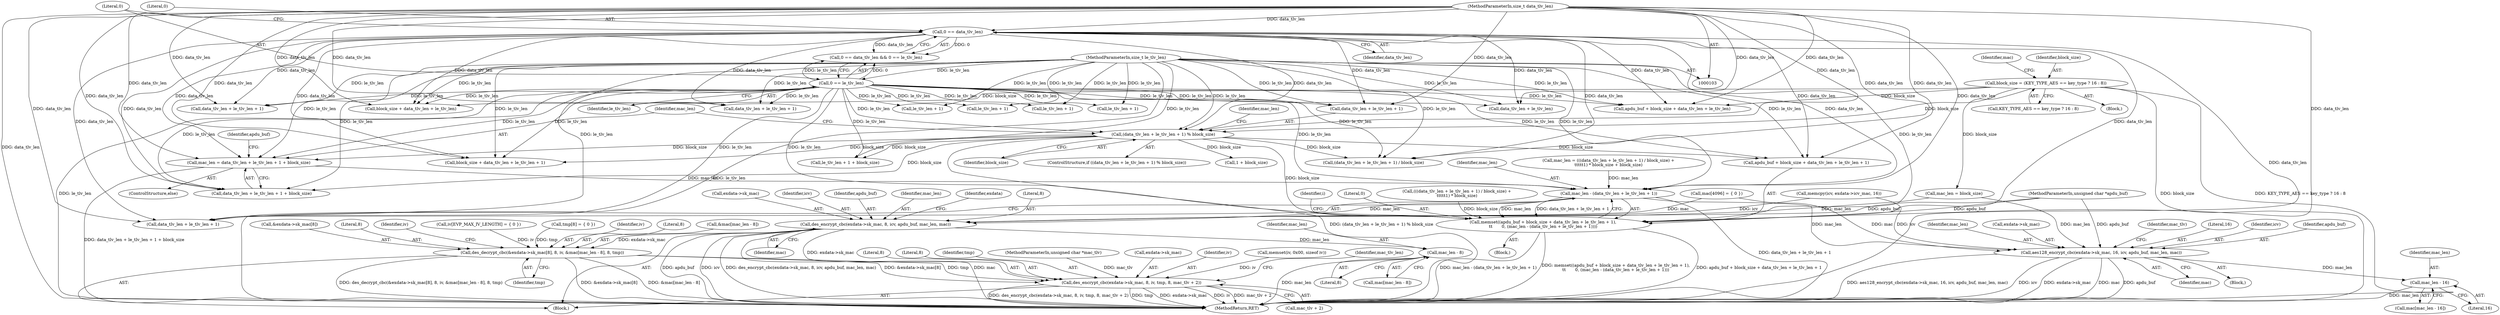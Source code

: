 digraph "0_OpenSC_8fe377e93b4b56060e5bbfb6f3142ceaeca744fa_6@integer" {
"1000203" [label="(Call,mac_len = data_tlv_len + le_tlv_len + 1 + block_size)"];
"1000106" [label="(MethodParameterIn,size_t data_tlv_len)"];
"1000157" [label="(Call,0 == data_tlv_len)"];
"1000107" [label="(MethodParameterIn,size_t le_tlv_len)"];
"1000160" [label="(Call,0 == le_tlv_len)"];
"1000180" [label="(Call,(data_tlv_len + le_tlv_len + 1) % block_size)"];
"1000113" [label="(Call,block_size = (KEY_TYPE_AES == key_type ? 16 : 8))"];
"1000223" [label="(Call,mac_len - (data_tlv_len + le_tlv_len + 1))"];
"1000212" [label="(Call,memset((apdu_buf + block_size + data_tlv_len + le_tlv_len + 1),\n\t\t       0, (mac_len - (data_tlv_len + le_tlv_len + 1))))"];
"1000278" [label="(Call,aes128_encrypt_cbc(exdata->sk_mac, 16, icv, apdu_buf, mac_len, mac))"];
"1000294" [label="(Call,mac_len - 16)"];
"1000306" [label="(Call,des_encrypt_cbc(exdata->sk_mac, 8, icv, apdu_buf, mac_len, mac))"];
"1000315" [label="(Call,des_decrypt_cbc(&exdata->sk_mac[8], 8, iv, &mac[mac_len - 8], 8, tmp))"];
"1000337" [label="(Call,des_encrypt_cbc(exdata->sk_mac, 8, iv, tmp, 8, mac_tlv + 2))"];
"1000327" [label="(Call,mac_len - 8)"];
"1000292" [label="(Call,mac[mac_len - 16])"];
"1000315" [label="(Call,des_decrypt_cbc(&exdata->sk_mac[8], 8, iv, &mac[mac_len - 8], 8, tmp))"];
"1000311" [label="(Identifier,icv)"];
"1000314" [label="(Identifier,mac)"];
"1000186" [label="(Identifier,block_size)"];
"1000232" [label="(Identifier,i)"];
"1000212" [label="(Call,memset((apdu_buf + block_size + data_tlv_len + le_tlv_len + 1),\n\t\t       0, (mac_len - (data_tlv_len + le_tlv_len + 1))))"];
"1000301" [label="(Call,iv[EVP_MAX_IV_LENGTH] = { 0 })"];
"1000277" [label="(Block,)"];
"1000213" [label="(Call,apdu_buf + block_size + data_tlv_len + le_tlv_len + 1)"];
"1000219" [label="(Call,le_tlv_len + 1)"];
"1000156" [label="(Call,0 == data_tlv_len && 0 == le_tlv_len)"];
"1000217" [label="(Call,data_tlv_len + le_tlv_len + 1)"];
"1000344" [label="(Literal,8)"];
"1000162" [label="(Identifier,le_tlv_len)"];
"1000304" [label="(Call,tmp[8] = { 0 })"];
"1000195" [label="(Call,le_tlv_len + 1)"];
"1000115" [label="(Call,KEY_TYPE_AES == key_type ? 16 : 8)"];
"1000179" [label="(ControlStructure,if ((data_tlv_len + le_tlv_len + 1) % block_size))"];
"1000306" [label="(Call,des_encrypt_cbc(exdata->sk_mac, 8, icv, apdu_buf, mac_len, mac))"];
"1000114" [label="(Identifier,block_size)"];
"1000313" [label="(Identifier,mac_len)"];
"1000209" [label="(Call,1 + block_size)"];
"1000356" [label="(MethodReturn,RET)"];
"1000328" [label="(Identifier,mac_len)"];
"1000123" [label="(Identifier,mac)"];
"1000227" [label="(Call,le_tlv_len + 1)"];
"1000325" [label="(Call,mac[mac_len - 8])"];
"1000319" [label="(Identifier,exdata)"];
"1000331" [label="(Identifier,tmp)"];
"1000215" [label="(Call,block_size + data_tlv_len + le_tlv_len + 1)"];
"1000205" [label="(Call,data_tlv_len + le_tlv_len + 1 + block_size)"];
"1000171" [label="(Call,apdu_buf + block_size + data_tlv_len + le_tlv_len)"];
"1000323" [label="(Identifier,iv)"];
"1000161" [label="(Literal,0)"];
"1000164" [label="(Call,mac_len = block_size)"];
"1000160" [label="(Call,0 == le_tlv_len)"];
"1000341" [label="(Literal,8)"];
"1000168" [label="(Block,)"];
"1000192" [label="(Call,(data_tlv_len + le_tlv_len + 1) / block_size)"];
"1000343" [label="(Identifier,tmp)"];
"1000310" [label="(Literal,8)"];
"1000296" [label="(Literal,16)"];
"1000285" [label="(Identifier,mac_len)"];
"1000279" [label="(Call,exdata->sk_mac)"];
"1000175" [label="(Call,data_tlv_len + le_tlv_len)"];
"1000224" [label="(Identifier,mac_len)"];
"1000330" [label="(Literal,8)"];
"1000345" [label="(Call,mac_tlv + 2)"];
"1000122" [label="(Call,mac[4096] = { 0 })"];
"1000294" [label="(Call,mac_len - 16)"];
"1000222" [label="(Literal,0)"];
"1000157" [label="(Call,0 == data_tlv_len)"];
"1000111" [label="(Block,)"];
"1000204" [label="(Identifier,mac_len)"];
"1000190" [label="(Call,(((data_tlv_len + le_tlv_len + 1) / block_size) +\n\t\t\t\t\t1) * block_size)"];
"1000337" [label="(Call,des_encrypt_cbc(exdata->sk_mac, 8, iv, tmp, 8, mac_tlv + 2))"];
"1000108" [label="(MethodParameterIn,unsigned char *mac_tlv)"];
"1000289" [label="(Identifier,mac_tlv)"];
"1000299" [label="(Block,)"];
"1000183" [label="(Call,le_tlv_len + 1)"];
"1000107" [label="(MethodParameterIn,size_t le_tlv_len)"];
"1000106" [label="(MethodParameterIn,size_t data_tlv_len)"];
"1000282" [label="(Literal,16)"];
"1000329" [label="(Literal,8)"];
"1000338" [label="(Call,exdata->sk_mac)"];
"1000283" [label="(Identifier,icv)"];
"1000105" [label="(MethodParameterIn,unsigned char *apdu_buf)"];
"1000158" [label="(Literal,0)"];
"1000342" [label="(Identifier,iv)"];
"1000324" [label="(Call,&mac[mac_len - 8])"];
"1000278" [label="(Call,aes128_encrypt_cbc(exdata->sk_mac, 16, icv, apdu_buf, mac_len, mac))"];
"1000327" [label="(Call,mac_len - 8)"];
"1000188" [label="(Identifier,mac_len)"];
"1000307" [label="(Call,exdata->sk_mac)"];
"1000316" [label="(Call,&exdata->sk_mac[8])"];
"1000267" [label="(Call,memcpy(icv, exdata->icv_mac, 16))"];
"1000223" [label="(Call,mac_len - (data_tlv_len + le_tlv_len + 1))"];
"1000332" [label="(Call,memset(iv, 0x00, sizeof iv))"];
"1000180" [label="(Call,(data_tlv_len + le_tlv_len + 1) % block_size)"];
"1000284" [label="(Identifier,apdu_buf)"];
"1000225" [label="(Call,data_tlv_len + le_tlv_len + 1)"];
"1000295" [label="(Identifier,mac_len)"];
"1000286" [label="(Identifier,mac)"];
"1000113" [label="(Call,block_size = (KEY_TYPE_AES == key_type ? 16 : 8))"];
"1000214" [label="(Identifier,apdu_buf)"];
"1000203" [label="(Call,mac_len = data_tlv_len + le_tlv_len + 1 + block_size)"];
"1000312" [label="(Identifier,apdu_buf)"];
"1000207" [label="(Call,le_tlv_len + 1 + block_size)"];
"1000159" [label="(Identifier,data_tlv_len)"];
"1000187" [label="(Call,mac_len = (((data_tlv_len + le_tlv_len + 1) / block_size) +\n\t\t\t\t\t1) * block_size + block_size)"];
"1000322" [label="(Literal,8)"];
"1000202" [label="(ControlStructure,else)"];
"1000350" [label="(Identifier,mac_tlv_len)"];
"1000173" [label="(Call,block_size + data_tlv_len + le_tlv_len)"];
"1000333" [label="(Identifier,iv)"];
"1000193" [label="(Call,data_tlv_len + le_tlv_len + 1)"];
"1000181" [label="(Call,data_tlv_len + le_tlv_len + 1)"];
"1000203" -> "1000202"  [label="AST: "];
"1000203" -> "1000205"  [label="CFG: "];
"1000204" -> "1000203"  [label="AST: "];
"1000205" -> "1000203"  [label="AST: "];
"1000214" -> "1000203"  [label="CFG: "];
"1000203" -> "1000356"  [label="DDG: data_tlv_len + le_tlv_len + 1 + block_size"];
"1000106" -> "1000203"  [label="DDG: data_tlv_len"];
"1000157" -> "1000203"  [label="DDG: data_tlv_len"];
"1000107" -> "1000203"  [label="DDG: le_tlv_len"];
"1000160" -> "1000203"  [label="DDG: le_tlv_len"];
"1000180" -> "1000203"  [label="DDG: block_size"];
"1000203" -> "1000223"  [label="DDG: mac_len"];
"1000106" -> "1000103"  [label="AST: "];
"1000106" -> "1000356"  [label="DDG: data_tlv_len"];
"1000106" -> "1000157"  [label="DDG: data_tlv_len"];
"1000106" -> "1000171"  [label="DDG: data_tlv_len"];
"1000106" -> "1000173"  [label="DDG: data_tlv_len"];
"1000106" -> "1000175"  [label="DDG: data_tlv_len"];
"1000106" -> "1000180"  [label="DDG: data_tlv_len"];
"1000106" -> "1000181"  [label="DDG: data_tlv_len"];
"1000106" -> "1000192"  [label="DDG: data_tlv_len"];
"1000106" -> "1000193"  [label="DDG: data_tlv_len"];
"1000106" -> "1000205"  [label="DDG: data_tlv_len"];
"1000106" -> "1000212"  [label="DDG: data_tlv_len"];
"1000106" -> "1000213"  [label="DDG: data_tlv_len"];
"1000106" -> "1000215"  [label="DDG: data_tlv_len"];
"1000106" -> "1000217"  [label="DDG: data_tlv_len"];
"1000106" -> "1000223"  [label="DDG: data_tlv_len"];
"1000106" -> "1000225"  [label="DDG: data_tlv_len"];
"1000157" -> "1000156"  [label="AST: "];
"1000157" -> "1000159"  [label="CFG: "];
"1000158" -> "1000157"  [label="AST: "];
"1000159" -> "1000157"  [label="AST: "];
"1000161" -> "1000157"  [label="CFG: "];
"1000156" -> "1000157"  [label="CFG: "];
"1000157" -> "1000356"  [label="DDG: data_tlv_len"];
"1000157" -> "1000156"  [label="DDG: 0"];
"1000157" -> "1000156"  [label="DDG: data_tlv_len"];
"1000157" -> "1000171"  [label="DDG: data_tlv_len"];
"1000157" -> "1000173"  [label="DDG: data_tlv_len"];
"1000157" -> "1000175"  [label="DDG: data_tlv_len"];
"1000157" -> "1000180"  [label="DDG: data_tlv_len"];
"1000157" -> "1000181"  [label="DDG: data_tlv_len"];
"1000157" -> "1000192"  [label="DDG: data_tlv_len"];
"1000157" -> "1000193"  [label="DDG: data_tlv_len"];
"1000157" -> "1000205"  [label="DDG: data_tlv_len"];
"1000157" -> "1000212"  [label="DDG: data_tlv_len"];
"1000157" -> "1000213"  [label="DDG: data_tlv_len"];
"1000157" -> "1000215"  [label="DDG: data_tlv_len"];
"1000157" -> "1000217"  [label="DDG: data_tlv_len"];
"1000157" -> "1000223"  [label="DDG: data_tlv_len"];
"1000157" -> "1000225"  [label="DDG: data_tlv_len"];
"1000107" -> "1000103"  [label="AST: "];
"1000107" -> "1000356"  [label="DDG: le_tlv_len"];
"1000107" -> "1000160"  [label="DDG: le_tlv_len"];
"1000107" -> "1000171"  [label="DDG: le_tlv_len"];
"1000107" -> "1000173"  [label="DDG: le_tlv_len"];
"1000107" -> "1000175"  [label="DDG: le_tlv_len"];
"1000107" -> "1000180"  [label="DDG: le_tlv_len"];
"1000107" -> "1000181"  [label="DDG: le_tlv_len"];
"1000107" -> "1000183"  [label="DDG: le_tlv_len"];
"1000107" -> "1000192"  [label="DDG: le_tlv_len"];
"1000107" -> "1000193"  [label="DDG: le_tlv_len"];
"1000107" -> "1000195"  [label="DDG: le_tlv_len"];
"1000107" -> "1000205"  [label="DDG: le_tlv_len"];
"1000107" -> "1000207"  [label="DDG: le_tlv_len"];
"1000107" -> "1000212"  [label="DDG: le_tlv_len"];
"1000107" -> "1000213"  [label="DDG: le_tlv_len"];
"1000107" -> "1000215"  [label="DDG: le_tlv_len"];
"1000107" -> "1000217"  [label="DDG: le_tlv_len"];
"1000107" -> "1000219"  [label="DDG: le_tlv_len"];
"1000107" -> "1000223"  [label="DDG: le_tlv_len"];
"1000107" -> "1000225"  [label="DDG: le_tlv_len"];
"1000107" -> "1000227"  [label="DDG: le_tlv_len"];
"1000160" -> "1000156"  [label="AST: "];
"1000160" -> "1000162"  [label="CFG: "];
"1000161" -> "1000160"  [label="AST: "];
"1000162" -> "1000160"  [label="AST: "];
"1000156" -> "1000160"  [label="CFG: "];
"1000160" -> "1000356"  [label="DDG: le_tlv_len"];
"1000160" -> "1000156"  [label="DDG: 0"];
"1000160" -> "1000156"  [label="DDG: le_tlv_len"];
"1000160" -> "1000171"  [label="DDG: le_tlv_len"];
"1000160" -> "1000173"  [label="DDG: le_tlv_len"];
"1000160" -> "1000175"  [label="DDG: le_tlv_len"];
"1000160" -> "1000180"  [label="DDG: le_tlv_len"];
"1000160" -> "1000181"  [label="DDG: le_tlv_len"];
"1000160" -> "1000183"  [label="DDG: le_tlv_len"];
"1000160" -> "1000192"  [label="DDG: le_tlv_len"];
"1000160" -> "1000193"  [label="DDG: le_tlv_len"];
"1000160" -> "1000195"  [label="DDG: le_tlv_len"];
"1000160" -> "1000205"  [label="DDG: le_tlv_len"];
"1000160" -> "1000207"  [label="DDG: le_tlv_len"];
"1000160" -> "1000212"  [label="DDG: le_tlv_len"];
"1000160" -> "1000213"  [label="DDG: le_tlv_len"];
"1000160" -> "1000215"  [label="DDG: le_tlv_len"];
"1000160" -> "1000217"  [label="DDG: le_tlv_len"];
"1000160" -> "1000219"  [label="DDG: le_tlv_len"];
"1000160" -> "1000223"  [label="DDG: le_tlv_len"];
"1000160" -> "1000225"  [label="DDG: le_tlv_len"];
"1000160" -> "1000227"  [label="DDG: le_tlv_len"];
"1000180" -> "1000179"  [label="AST: "];
"1000180" -> "1000186"  [label="CFG: "];
"1000181" -> "1000180"  [label="AST: "];
"1000186" -> "1000180"  [label="AST: "];
"1000188" -> "1000180"  [label="CFG: "];
"1000204" -> "1000180"  [label="CFG: "];
"1000180" -> "1000356"  [label="DDG: (data_tlv_len + le_tlv_len + 1) % block_size"];
"1000113" -> "1000180"  [label="DDG: block_size"];
"1000180" -> "1000192"  [label="DDG: block_size"];
"1000180" -> "1000205"  [label="DDG: block_size"];
"1000180" -> "1000207"  [label="DDG: block_size"];
"1000180" -> "1000209"  [label="DDG: block_size"];
"1000180" -> "1000212"  [label="DDG: block_size"];
"1000180" -> "1000213"  [label="DDG: block_size"];
"1000180" -> "1000215"  [label="DDG: block_size"];
"1000113" -> "1000111"  [label="AST: "];
"1000113" -> "1000115"  [label="CFG: "];
"1000114" -> "1000113"  [label="AST: "];
"1000115" -> "1000113"  [label="AST: "];
"1000123" -> "1000113"  [label="CFG: "];
"1000113" -> "1000356"  [label="DDG: block_size"];
"1000113" -> "1000356"  [label="DDG: KEY_TYPE_AES == key_type ? 16 : 8"];
"1000113" -> "1000164"  [label="DDG: block_size"];
"1000113" -> "1000171"  [label="DDG: block_size"];
"1000113" -> "1000173"  [label="DDG: block_size"];
"1000223" -> "1000212"  [label="AST: "];
"1000223" -> "1000225"  [label="CFG: "];
"1000224" -> "1000223"  [label="AST: "];
"1000225" -> "1000223"  [label="AST: "];
"1000212" -> "1000223"  [label="CFG: "];
"1000223" -> "1000356"  [label="DDG: data_tlv_len + le_tlv_len + 1"];
"1000223" -> "1000212"  [label="DDG: mac_len"];
"1000223" -> "1000212"  [label="DDG: data_tlv_len + le_tlv_len + 1"];
"1000187" -> "1000223"  [label="DDG: mac_len"];
"1000223" -> "1000278"  [label="DDG: mac_len"];
"1000223" -> "1000306"  [label="DDG: mac_len"];
"1000212" -> "1000168"  [label="AST: "];
"1000213" -> "1000212"  [label="AST: "];
"1000222" -> "1000212"  [label="AST: "];
"1000232" -> "1000212"  [label="CFG: "];
"1000212" -> "1000356"  [label="DDG: mac_len - (data_tlv_len + le_tlv_len + 1)"];
"1000212" -> "1000356"  [label="DDG: memset((apdu_buf + block_size + data_tlv_len + le_tlv_len + 1),\n\t\t       0, (mac_len - (data_tlv_len + le_tlv_len + 1)))"];
"1000212" -> "1000356"  [label="DDG: apdu_buf + block_size + data_tlv_len + le_tlv_len + 1"];
"1000105" -> "1000212"  [label="DDG: apdu_buf"];
"1000190" -> "1000212"  [label="DDG: block_size"];
"1000278" -> "1000277"  [label="AST: "];
"1000278" -> "1000286"  [label="CFG: "];
"1000279" -> "1000278"  [label="AST: "];
"1000282" -> "1000278"  [label="AST: "];
"1000283" -> "1000278"  [label="AST: "];
"1000284" -> "1000278"  [label="AST: "];
"1000285" -> "1000278"  [label="AST: "];
"1000286" -> "1000278"  [label="AST: "];
"1000289" -> "1000278"  [label="CFG: "];
"1000278" -> "1000356"  [label="DDG: mac"];
"1000278" -> "1000356"  [label="DDG: apdu_buf"];
"1000278" -> "1000356"  [label="DDG: aes128_encrypt_cbc(exdata->sk_mac, 16, icv, apdu_buf, mac_len, mac)"];
"1000278" -> "1000356"  [label="DDG: icv"];
"1000278" -> "1000356"  [label="DDG: exdata->sk_mac"];
"1000267" -> "1000278"  [label="DDG: icv"];
"1000105" -> "1000278"  [label="DDG: apdu_buf"];
"1000164" -> "1000278"  [label="DDG: mac_len"];
"1000122" -> "1000278"  [label="DDG: mac"];
"1000278" -> "1000294"  [label="DDG: mac_len"];
"1000294" -> "1000292"  [label="AST: "];
"1000294" -> "1000296"  [label="CFG: "];
"1000295" -> "1000294"  [label="AST: "];
"1000296" -> "1000294"  [label="AST: "];
"1000292" -> "1000294"  [label="CFG: "];
"1000294" -> "1000356"  [label="DDG: mac_len"];
"1000306" -> "1000299"  [label="AST: "];
"1000306" -> "1000314"  [label="CFG: "];
"1000307" -> "1000306"  [label="AST: "];
"1000310" -> "1000306"  [label="AST: "];
"1000311" -> "1000306"  [label="AST: "];
"1000312" -> "1000306"  [label="AST: "];
"1000313" -> "1000306"  [label="AST: "];
"1000314" -> "1000306"  [label="AST: "];
"1000319" -> "1000306"  [label="CFG: "];
"1000306" -> "1000356"  [label="DDG: apdu_buf"];
"1000306" -> "1000356"  [label="DDG: icv"];
"1000306" -> "1000356"  [label="DDG: des_encrypt_cbc(exdata->sk_mac, 8, icv, apdu_buf, mac_len, mac)"];
"1000306" -> "1000356"  [label="DDG: mac"];
"1000267" -> "1000306"  [label="DDG: icv"];
"1000105" -> "1000306"  [label="DDG: apdu_buf"];
"1000164" -> "1000306"  [label="DDG: mac_len"];
"1000122" -> "1000306"  [label="DDG: mac"];
"1000306" -> "1000315"  [label="DDG: exdata->sk_mac"];
"1000306" -> "1000327"  [label="DDG: mac_len"];
"1000306" -> "1000337"  [label="DDG: exdata->sk_mac"];
"1000315" -> "1000299"  [label="AST: "];
"1000315" -> "1000331"  [label="CFG: "];
"1000316" -> "1000315"  [label="AST: "];
"1000322" -> "1000315"  [label="AST: "];
"1000323" -> "1000315"  [label="AST: "];
"1000324" -> "1000315"  [label="AST: "];
"1000330" -> "1000315"  [label="AST: "];
"1000331" -> "1000315"  [label="AST: "];
"1000333" -> "1000315"  [label="CFG: "];
"1000315" -> "1000356"  [label="DDG: des_decrypt_cbc(&exdata->sk_mac[8], 8, iv, &mac[mac_len - 8], 8, tmp)"];
"1000315" -> "1000356"  [label="DDG: &exdata->sk_mac[8]"];
"1000315" -> "1000356"  [label="DDG: &mac[mac_len - 8]"];
"1000301" -> "1000315"  [label="DDG: iv"];
"1000304" -> "1000315"  [label="DDG: tmp"];
"1000315" -> "1000337"  [label="DDG: &exdata->sk_mac[8]"];
"1000315" -> "1000337"  [label="DDG: tmp"];
"1000337" -> "1000299"  [label="AST: "];
"1000337" -> "1000345"  [label="CFG: "];
"1000338" -> "1000337"  [label="AST: "];
"1000341" -> "1000337"  [label="AST: "];
"1000342" -> "1000337"  [label="AST: "];
"1000343" -> "1000337"  [label="AST: "];
"1000344" -> "1000337"  [label="AST: "];
"1000345" -> "1000337"  [label="AST: "];
"1000350" -> "1000337"  [label="CFG: "];
"1000337" -> "1000356"  [label="DDG: tmp"];
"1000337" -> "1000356"  [label="DDG: exdata->sk_mac"];
"1000337" -> "1000356"  [label="DDG: iv"];
"1000337" -> "1000356"  [label="DDG: mac_tlv + 2"];
"1000337" -> "1000356"  [label="DDG: des_encrypt_cbc(exdata->sk_mac, 8, iv, tmp, 8, mac_tlv + 2)"];
"1000332" -> "1000337"  [label="DDG: iv"];
"1000108" -> "1000337"  [label="DDG: mac_tlv"];
"1000327" -> "1000325"  [label="AST: "];
"1000327" -> "1000329"  [label="CFG: "];
"1000328" -> "1000327"  [label="AST: "];
"1000329" -> "1000327"  [label="AST: "];
"1000325" -> "1000327"  [label="CFG: "];
"1000327" -> "1000356"  [label="DDG: mac_len"];
}
